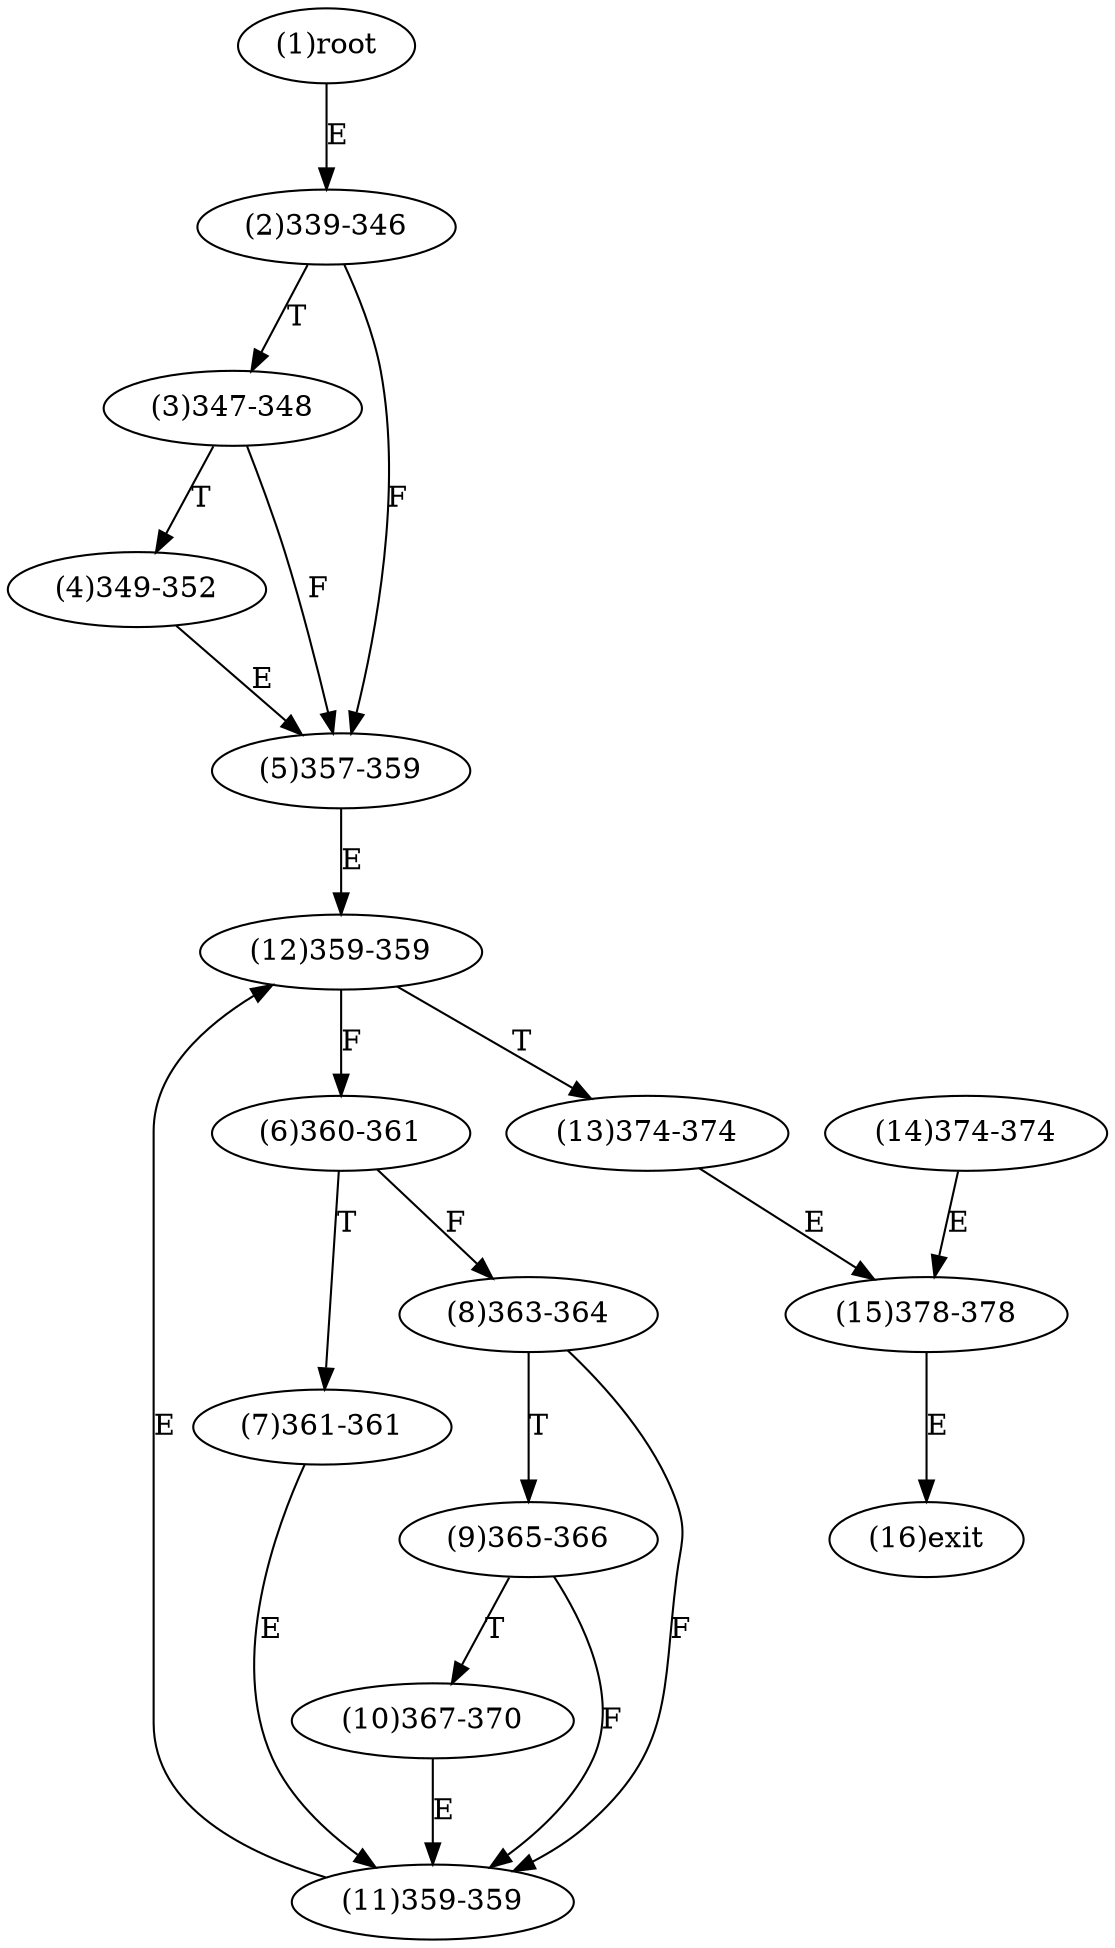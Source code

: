 digraph "" { 
1[ label="(1)root"];
2[ label="(2)339-346"];
3[ label="(3)347-348"];
4[ label="(4)349-352"];
5[ label="(5)357-359"];
6[ label="(6)360-361"];
7[ label="(7)361-361"];
8[ label="(8)363-364"];
9[ label="(9)365-366"];
10[ label="(10)367-370"];
11[ label="(11)359-359"];
12[ label="(12)359-359"];
13[ label="(13)374-374"];
14[ label="(14)374-374"];
15[ label="(15)378-378"];
16[ label="(16)exit"];
1->2[ label="E"];
2->5[ label="F"];
2->3[ label="T"];
3->5[ label="F"];
3->4[ label="T"];
4->5[ label="E"];
5->12[ label="E"];
6->8[ label="F"];
6->7[ label="T"];
7->11[ label="E"];
8->11[ label="F"];
8->9[ label="T"];
9->11[ label="F"];
9->10[ label="T"];
10->11[ label="E"];
11->12[ label="E"];
12->6[ label="F"];
12->13[ label="T"];
13->15[ label="E"];
14->15[ label="E"];
15->16[ label="E"];
}